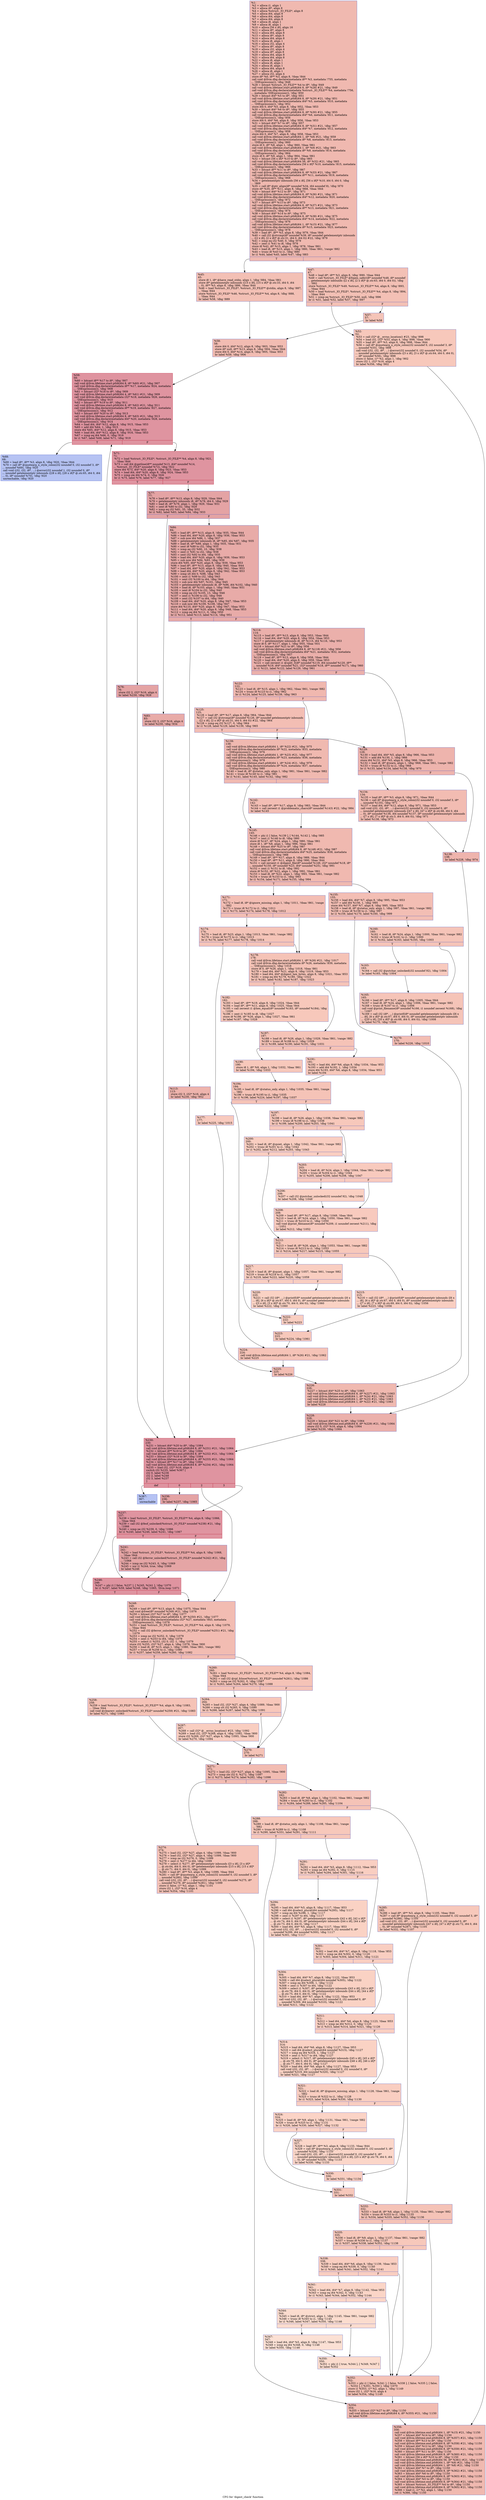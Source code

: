 digraph "CFG for 'digest_check' function" {
	label="CFG for 'digest_check' function";

	Node0xb08010 [shape=record,color="#3d50c3ff", style=filled, fillcolor="#de614d70",label="{%1:\l  %2 = alloca i1, align 1\l  %3 = alloca i8*, align 8\l  %4 = alloca %struct._IO_FILE*, align 8\l  %5 = alloca i64, align 8\l  %6 = alloca i64, align 8\l  %7 = alloca i64, align 8\l  %8 = alloca i8, align 1\l  %9 = alloca i8, align 1\l  %10 = alloca [56 x i8], align 16\l  %11 = alloca i8*, align 8\l  %12 = alloca i64, align 8\l  %13 = alloca i8*, align 8\l  %14 = alloca i64, align 8\l  %15 = alloca i8, align 1\l  %16 = alloca i32, align 4\l  %17 = alloca i8*, align 8\l  %18 = alloca i32, align 4\l  %19 = alloca i8*, align 8\l  %20 = alloca i64, align 8\l  %21 = alloca i64, align 8\l  %22 = alloca i8, align 1\l  %23 = alloca i8, align 1\l  %24 = alloca i8, align 1\l  %25 = alloca i64, align 8\l  %26 = alloca i8, align 1\l  %27 = alloca i32, align 4\l  store i8* %0, i8** %3, align 8, !tbaa !844\l  call void @llvm.dbg.declare(metadata i8** %3, metadata !755, metadata\l... !DIExpression()), !dbg !848\l  %28 = bitcast %struct._IO_FILE** %4 to i8*, !dbg !849\l  call void @llvm.lifetime.start.p0i8(i64 8, i8* %28) #21, !dbg !849\l  call void @llvm.dbg.declare(metadata %struct._IO_FILE** %4, metadata !756,\l... metadata !DIExpression()), !dbg !850\l  %29 = bitcast i64* %5 to i8*, !dbg !851\l  call void @llvm.lifetime.start.p0i8(i64 8, i8* %29) #21, !dbg !851\l  call void @llvm.dbg.declare(metadata i64* %5, metadata !810, metadata\l... !DIExpression()), !dbg !852\l  store i64 0, i64* %5, align 8, !dbg !852, !tbaa !853\l  %30 = bitcast i64* %6 to i8*, !dbg !855\l  call void @llvm.lifetime.start.p0i8(i64 8, i8* %30) #21, !dbg !855\l  call void @llvm.dbg.declare(metadata i64* %6, metadata !811, metadata\l... !DIExpression()), !dbg !856\l  store i64 0, i64* %6, align 8, !dbg !856, !tbaa !853\l  %31 = bitcast i64* %7 to i8*, !dbg !857\l  call void @llvm.lifetime.start.p0i8(i64 8, i8* %31) #21, !dbg !857\l  call void @llvm.dbg.declare(metadata i64* %7, metadata !812, metadata\l... !DIExpression()), !dbg !858\l  store i64 0, i64* %7, align 8, !dbg !858, !tbaa !853\l  call void @llvm.lifetime.start.p0i8(i64 1, i8* %8) #21, !dbg !859\l  call void @llvm.dbg.declare(metadata i8* %8, metadata !813, metadata\l... !DIExpression()), !dbg !860\l  store i8 0, i8* %8, align 1, !dbg !860, !tbaa !861\l  call void @llvm.lifetime.start.p0i8(i64 1, i8* %9) #21, !dbg !863\l  call void @llvm.dbg.declare(metadata i8* %9, metadata !814, metadata\l... !DIExpression()), !dbg !864\l  store i8 0, i8* %9, align 1, !dbg !864, !tbaa !861\l  %32 = bitcast [56 x i8]* %10 to i8*, !dbg !865\l  call void @llvm.lifetime.start.p0i8(i64 56, i8* %32) #21, !dbg !865\l  call void @llvm.dbg.declare(metadata [56 x i8]* %10, metadata !815, metadata\l... !DIExpression()), !dbg !866\l  %33 = bitcast i8** %11 to i8*, !dbg !867\l  call void @llvm.lifetime.start.p0i8(i64 8, i8* %33) #21, !dbg !867\l  call void @llvm.dbg.declare(metadata i8** %11, metadata !819, metadata\l... !DIExpression()), !dbg !868\l  %34 = getelementptr inbounds [56 x i8], [56 x i8]* %10, i64 0, i64 0, !dbg\l... !869\l  %35 = call i8* @ptr_align(i8* noundef %34, i64 noundef 8), !dbg !870\l  store i8* %35, i8** %11, align 8, !dbg !868, !tbaa !844\l  %36 = bitcast i64* %12 to i8*, !dbg !871\l  call void @llvm.lifetime.start.p0i8(i64 8, i8* %36) #21, !dbg !871\l  call void @llvm.dbg.declare(metadata i64* %12, metadata !820, metadata\l... !DIExpression()), !dbg !872\l  %37 = bitcast i8** %13 to i8*, !dbg !873\l  call void @llvm.lifetime.start.p0i8(i64 8, i8* %37) #21, !dbg !873\l  call void @llvm.dbg.declare(metadata i8** %13, metadata !821, metadata\l... !DIExpression()), !dbg !874\l  %38 = bitcast i64* %14 to i8*, !dbg !875\l  call void @llvm.lifetime.start.p0i8(i64 8, i8* %38) #21, !dbg !875\l  call void @llvm.dbg.declare(metadata i64* %14, metadata !822, metadata\l... !DIExpression()), !dbg !876\l  call void @llvm.lifetime.start.p0i8(i64 1, i8* %15) #21, !dbg !877\l  call void @llvm.dbg.declare(metadata i8* %15, metadata !823, metadata\l... !DIExpression()), !dbg !878\l  %39 = load i8*, i8** %3, align 8, !dbg !879, !tbaa !844\l  %40 = call i32 @strcmp(i8* noundef %39, i8* noundef getelementptr inbounds\l... ([2 x i8], [2 x i8]* @.str.31, i64 0, i64 0)) #22, !dbg !879\l  %41 = icmp eq i32 %40, 0, !dbg !879\l  %42 = zext i1 %41 to i8, !dbg !878\l  store i8 %42, i8* %15, align 1, !dbg !878, !tbaa !861\l  %43 = load i8, i8* %15, align 1, !dbg !880, !tbaa !861, !range !882\l  %44 = trunc i8 %43 to i1, !dbg !880\l  br i1 %44, label %45, label %47, !dbg !883\l|{<s0>T|<s1>F}}"];
	Node0xb08010:s0 -> Node0xb750c0;
	Node0xb08010:s1 -> Node0xb75110;
	Node0xb750c0 [shape=record,color="#3d50c3ff", style=filled, fillcolor="#e5705870",label="{%45:\l45:                                               \l  store i8 1, i8* @have_read_stdin, align 1, !dbg !884, !tbaa !861\l  store i8* getelementptr inbounds ([15 x i8], [15 x i8]* @.str.33, i64 0, i64\l... 0), i8** %3, align 8, !dbg !886, !tbaa !844\l  %46 = load %struct._IO_FILE*, %struct._IO_FILE** @stdin, align 8, !dbg !887,\l... !tbaa !844\l  store %struct._IO_FILE* %46, %struct._IO_FILE** %4, align 8, !dbg !888,\l... !tbaa !844\l  br label %58, !dbg !889\l}"];
	Node0xb750c0 -> Node0xb75200;
	Node0xb75110 [shape=record,color="#3d50c3ff", style=filled, fillcolor="#e5705870",label="{%47:\l47:                                               \l  %48 = load i8*, i8** %3, align 8, !dbg !890, !tbaa !844\l  %49 = call %struct._IO_FILE* @fopen_safer(i8* noundef %48, i8* noundef\l... getelementptr inbounds ([2 x i8], [2 x i8]* @.str.63, i64 0, i64 0)), !dbg\l... !892\l  store %struct._IO_FILE* %49, %struct._IO_FILE** %4, align 8, !dbg !893,\l... !tbaa !844\l  %50 = load %struct._IO_FILE*, %struct._IO_FILE** %4, align 8, !dbg !894,\l... !tbaa !844\l  %51 = icmp eq %struct._IO_FILE* %50, null, !dbg !896\l  br i1 %51, label %52, label %57, !dbg !897\l|{<s0>T|<s1>F}}"];
	Node0xb75110:s0 -> Node0xb75160;
	Node0xb75110:s1 -> Node0xb751b0;
	Node0xb75160 [shape=record,color="#3d50c3ff", style=filled, fillcolor="#ed836670",label="{%52:\l52:                                               \l  %53 = call i32* @__errno_location() #23, !dbg !898\l  %54 = load i32, i32* %53, align 4, !dbg !898, !tbaa !900\l  %55 = load i8*, i8** %3, align 8, !dbg !898, !tbaa !844\l  %56 = call i8* @quotearg_n_style_colon(i32 noundef 0, i32 noundef 3, i8*\l... noundef %55), !dbg !898\l  call void (i32, i32, i8*, ...) @error(i32 noundef 0, i32 noundef %54, i8*\l... noundef getelementptr inbounds ([3 x i8], [3 x i8]* @.str.64, i64 0, i64 0),\l... i8* noundef %56), !dbg !898\l  store i1 false, i1* %2, align 1, !dbg !902\l  store i32 1, i32* %16, align 4\l  br label %356, !dbg !902\l}"];
	Node0xb75160 -> Node0xb76bf0;
	Node0xb751b0 [shape=record,color="#3d50c3ff", style=filled, fillcolor="#e97a5f70",label="{%57:\l57:                                               \l  br label %58\l}"];
	Node0xb751b0 -> Node0xb75200;
	Node0xb75200 [shape=record,color="#3d50c3ff", style=filled, fillcolor="#e1675170",label="{%58:\l58:                                               \l  store i64 0, i64* %12, align 8, !dbg !903, !tbaa !853\l  store i8* null, i8** %13, align 8, !dbg !904, !tbaa !844\l  store i64 0, i64* %14, align 8, !dbg !905, !tbaa !853\l  br label %59, !dbg !906\l}"];
	Node0xb75200 -> Node0xb75250;
	Node0xb75250 [shape=record,color="#b70d28ff", style=filled, fillcolor="#b70d2870",label="{%59:\l59:                                               \l  %60 = bitcast i8** %17 to i8*, !dbg !907\l  call void @llvm.lifetime.start.p0i8(i64 8, i8* %60) #21, !dbg !907\l  call void @llvm.dbg.declare(metadata i8** %17, metadata !824, metadata\l... !DIExpression()), !dbg !908\l  %61 = bitcast i32* %18 to i8*, !dbg !909\l  call void @llvm.lifetime.start.p0i8(i64 4, i8* %61) #21, !dbg !909\l  call void @llvm.dbg.declare(metadata i32* %18, metadata !826, metadata\l... !DIExpression()), !dbg !910\l  %62 = bitcast i8** %19 to i8*, !dbg !911\l  call void @llvm.lifetime.start.p0i8(i64 8, i8* %62) #21, !dbg !911\l  call void @llvm.dbg.declare(metadata i8** %19, metadata !827, metadata\l... !DIExpression()), !dbg !912\l  %63 = bitcast i64* %20 to i8*, !dbg !913\l  call void @llvm.lifetime.start.p0i8(i64 8, i8* %63) #21, !dbg !913\l  call void @llvm.dbg.declare(metadata i64* %20, metadata !828, metadata\l... !DIExpression()), !dbg !914\l  %64 = load i64, i64* %12, align 8, !dbg !915, !tbaa !853\l  %65 = add i64 %64, 1, !dbg !915\l  store i64 %65, i64* %12, align 8, !dbg !915, !tbaa !853\l  %66 = load i64, i64* %12, align 8, !dbg !916, !tbaa !853\l  %67 = icmp eq i64 %66, 0, !dbg !918\l  br i1 %67, label %68, label %71, !dbg !919\l|{<s0>T|<s1>F}}"];
	Node0xb75250:s0 -> Node0xb752a0;
	Node0xb75250:s1 -> Node0xb752f0;
	Node0xb752a0 [shape=record,color="#3d50c3ff", style=filled, fillcolor="#5977e370",label="{%68:\l68:                                               \l  %69 = load i8*, i8** %3, align 8, !dbg !920, !tbaa !844\l  %70 = call i8* @quotearg_n_style_colon(i32 noundef 0, i32 noundef 3, i8*\l... noundef %69), !dbg !920\l  call void (i32, i32, i8*, ...) @error(i32 noundef 1, i32 noundef 0, i8*\l... noundef getelementptr inbounds ([28 x i8], [28 x i8]* @.str.65, i64 0, i64\l... 0), i8* noundef %70), !dbg !920\l  unreachable, !dbg !920\l}"];
	Node0xb752f0 [shape=record,color="#b70d28ff", style=filled, fillcolor="#b70d2870",label="{%71:\l71:                                               \l  %72 = load %struct._IO_FILE*, %struct._IO_FILE** %4, align 8, !dbg !921,\l... !tbaa !844\l  %73 = call i64 @getline(i8** noundef %13, i64* noundef %14,\l... %struct._IO_FILE* noundef %72), !dbg !922\l  store i64 %73, i64* %20, align 8, !dbg !923, !tbaa !853\l  %74 = load i64, i64* %20, align 8, !dbg !924, !tbaa !853\l  %75 = icmp sle i64 %74, 0, !dbg !926\l  br i1 %75, label %76, label %77, !dbg !927\l|{<s0>T|<s1>F}}"];
	Node0xb752f0:s0 -> Node0xb75340;
	Node0xb752f0:s1 -> Node0xb75390;
	Node0xb75340 [shape=record,color="#3d50c3ff", style=filled, fillcolor="#c32e3170",label="{%76:\l76:                                               \l  store i32 2, i32* %16, align 4\l  br label %230, !dbg !928\l}"];
	Node0xb75340 -> Node0xb760b0;
	Node0xb75390 [shape=record,color="#3d50c3ff", style=filled, fillcolor="#c32e3170",label="{%77:\l77:                                               \l  %78 = load i8*, i8** %13, align 8, !dbg !929, !tbaa !844\l  %79 = getelementptr inbounds i8, i8* %78, i64 0, !dbg !929\l  %80 = load i8, i8* %79, align 1, !dbg !929, !tbaa !931\l  %81 = sext i8 %80 to i32, !dbg !929\l  %82 = icmp eq i32 %81, 35, !dbg !932\l  br i1 %82, label %83, label %84, !dbg !933\l|{<s0>T|<s1>F}}"];
	Node0xb75390:s0 -> Node0xb753e0;
	Node0xb75390:s1 -> Node0xb75430;
	Node0xb753e0 [shape=record,color="#3d50c3ff", style=filled, fillcolor="#cc403a70",label="{%83:\l83:                                               \l  store i32 3, i32* %16, align 4\l  br label %230, !dbg !934\l}"];
	Node0xb753e0 -> Node0xb760b0;
	Node0xb75430 [shape=record,color="#3d50c3ff", style=filled, fillcolor="#cc403a70",label="{%84:\l84:                                               \l  %85 = load i8*, i8** %13, align 8, !dbg !935, !tbaa !844\l  %86 = load i64, i64* %20, align 8, !dbg !936, !tbaa !853\l  %87 = sub nsw i64 %86, 1, !dbg !937\l  %88 = getelementptr inbounds i8, i8* %85, i64 %87, !dbg !935\l  %89 = load i8, i8* %88, align 1, !dbg !935, !tbaa !931\l  %90 = sext i8 %89 to i32, !dbg !935\l  %91 = icmp eq i32 %90, 10, !dbg !938\l  %92 = zext i1 %91 to i32, !dbg !938\l  %93 = sext i32 %92 to i64, !dbg !935\l  %94 = load i64, i64* %20, align 8, !dbg !939, !tbaa !853\l  %95 = sub nsw i64 %94, %93, !dbg !939\l  store i64 %95, i64* %20, align 8, !dbg !939, !tbaa !853\l  %96 = load i8*, i8** %13, align 8, !dbg !940, !tbaa !844\l  %97 = load i64, i64* %20, align 8, !dbg !941, !tbaa !853\l  %98 = load i64, i64* %20, align 8, !dbg !942, !tbaa !853\l  %99 = icmp slt i64 0, %98, !dbg !943\l  %100 = zext i1 %99 to i32, !dbg !943\l  %101 = sext i32 %100 to i64, !dbg !944\l  %102 = sub nsw i64 %97, %101, !dbg !945\l  %103 = getelementptr inbounds i8, i8* %96, i64 %102, !dbg !940\l  %104 = load i8, i8* %103, align 1, !dbg !940, !tbaa !931\l  %105 = sext i8 %104 to i32, !dbg !940\l  %106 = icmp eq i32 %105, 13, !dbg !946\l  %107 = zext i1 %106 to i32, !dbg !946\l  %108 = sext i32 %107 to i64, !dbg !940\l  %109 = load i64, i64* %20, align 8, !dbg !947, !tbaa !853\l  %110 = sub nsw i64 %109, %108, !dbg !947\l  store i64 %110, i64* %20, align 8, !dbg !947, !tbaa !853\l  %111 = load i64, i64* %20, align 8, !dbg !948, !tbaa !853\l  %112 = icmp eq i64 %111, 0, !dbg !950\l  br i1 %112, label %113, label %114, !dbg !951\l|{<s0>T|<s1>F}}"];
	Node0xb75430:s0 -> Node0xb75480;
	Node0xb75430:s1 -> Node0xb754d0;
	Node0xb75480 [shape=record,color="#3d50c3ff", style=filled, fillcolor="#d8564670",label="{%113:\l113:                                              \l  store i32 3, i32* %16, align 4\l  br label %230, !dbg !952\l}"];
	Node0xb75480 -> Node0xb760b0;
	Node0xb754d0 [shape=record,color="#3d50c3ff", style=filled, fillcolor="#d24b4070",label="{%114:\l114:                                              \l  %115 = load i8*, i8** %13, align 8, !dbg !953, !tbaa !844\l  %116 = load i64, i64* %20, align 8, !dbg !954, !tbaa !853\l  %117 = getelementptr inbounds i8, i8* %115, i64 %116, !dbg !953\l  store i8 0, i8* %117, align 1, !dbg !955, !tbaa !931\l  %118 = bitcast i64* %21 to i8*, !dbg !956\l  call void @llvm.lifetime.start.p0i8(i64 8, i8* %118) #21, !dbg !956\l  call void @llvm.dbg.declare(metadata i64* %21, metadata !832, metadata\l... !DIExpression()), !dbg !957\l  %119 = load i8*, i8** %13, align 8, !dbg !958, !tbaa !844\l  %120 = load i64, i64* %20, align 8, !dbg !959, !tbaa !853\l  %121 = call zeroext i1 @split_3(i8* noundef %119, i64 noundef %120, i8**\l... noundef %19, i64* noundef %21, i32* noundef %18, i8** noundef %17), !dbg !960\l  br i1 %121, label %122, label %129, !dbg !961\l|{<s0>T|<s1>F}}"];
	Node0xb754d0:s0 -> Node0xb75520;
	Node0xb754d0:s1 -> Node0xb755c0;
	Node0xb75520 [shape=record,color="#3d50c3ff", style=filled, fillcolor="#dc5d4a70",label="{%122:\l122:                                              \l  %123 = load i8, i8* %15, align 1, !dbg !962, !tbaa !861, !range !882\l  %124 = trunc i8 %123 to i1, !dbg !962\l  br i1 %124, label %125, label %139, !dbg !963\l|{<s0>T|<s1>F}}"];
	Node0xb75520:s0 -> Node0xb75570;
	Node0xb75520:s1 -> Node0xb756b0;
	Node0xb75570 [shape=record,color="#3d50c3ff", style=filled, fillcolor="#e36c5570",label="{%125:\l125:                                              \l  %126 = load i8*, i8** %17, align 8, !dbg !964, !tbaa !844\l  %127 = call i32 @strcmp(i8* noundef %126, i8* noundef getelementptr inbounds\l... ([2 x i8], [2 x i8]* @.str.31, i64 0, i64 0)) #22, !dbg !964\l  %128 = icmp eq i32 %127, 0, !dbg !964\l  br i1 %128, label %129, label %139, !dbg !965\l|{<s0>T|<s1>F}}"];
	Node0xb75570:s0 -> Node0xb755c0;
	Node0xb75570:s1 -> Node0xb756b0;
	Node0xb755c0 [shape=record,color="#3d50c3ff", style=filled, fillcolor="#d8564670",label="{%129:\l129:                                              \l  %130 = load i64, i64* %5, align 8, !dbg !966, !tbaa !853\l  %131 = add i64 %130, 1, !dbg !966\l  store i64 %131, i64* %5, align 8, !dbg !966, !tbaa !853\l  %132 = load i8, i8* @warn, align 1, !dbg !968, !tbaa !861, !range !882\l  %133 = trunc i8 %132 to i1, !dbg !968\l  br i1 %133, label %134, label %138, !dbg !970\l|{<s0>T|<s1>F}}"];
	Node0xb755c0:s0 -> Node0xb75610;
	Node0xb755c0:s1 -> Node0xb75660;
	Node0xb75610 [shape=record,color="#3d50c3ff", style=filled, fillcolor="#e1675170",label="{%134:\l134:                                              \l  %135 = load i8*, i8** %3, align 8, !dbg !971, !tbaa !844\l  %136 = call i8* @quotearg_n_style_colon(i32 noundef 0, i32 noundef 3, i8*\l... noundef %135), !dbg !971\l  %137 = load i64, i64* %12, align 8, !dbg !971, !tbaa !853\l  call void (i32, i32, i8*, ...) @error(i32 noundef 0, i32 noundef 0, i8*\l... noundef getelementptr inbounds ([47 x i8], [47 x i8]* @.str.66, i64 0, i64\l... 0), i8* noundef %136, i64 noundef %137, i8* noundef getelementptr inbounds\l... ([7 x i8], [7 x i8]* @.str.3, i64 0, i64 0)), !dbg !971\l  br label %138, !dbg !973\l}"];
	Node0xb75610 -> Node0xb75660;
	Node0xb75660 [shape=record,color="#3d50c3ff", style=filled, fillcolor="#d8564670",label="{%138:\l138:                                              \l  br label %228, !dbg !974\l}"];
	Node0xb75660 -> Node0xb76060;
	Node0xb756b0 [shape=record,color="#3d50c3ff", style=filled, fillcolor="#de614d70",label="{%139:\l139:                                              \l  call void @llvm.lifetime.start.p0i8(i64 1, i8* %22) #21, !dbg !975\l  call void @llvm.dbg.declare(metadata i8* %22, metadata !833, metadata\l... !DIExpression()), !dbg !976\l  call void @llvm.lifetime.start.p0i8(i64 1, i8* %23) #21, !dbg !977\l  call void @llvm.dbg.declare(metadata i8* %23, metadata !836, metadata\l... !DIExpression()), !dbg !978\l  call void @llvm.lifetime.start.p0i8(i64 1, i8* %24) #21, !dbg !979\l  call void @llvm.dbg.declare(metadata i8* %24, metadata !837, metadata\l... !DIExpression()), !dbg !980\l  %140 = load i8, i8* @status_only, align 1, !dbg !981, !tbaa !861, !range !882\l  %141 = trunc i8 %140 to i1, !dbg !981\l  br i1 %141, label %145, label %142, !dbg !982\l|{<s0>T|<s1>F}}"];
	Node0xb756b0:s0 -> Node0xb75750;
	Node0xb756b0:s1 -> Node0xb75700;
	Node0xb75700 [shape=record,color="#3d50c3ff", style=filled, fillcolor="#e36c5570",label="{%142:\l142:                                              \l  %143 = load i8*, i8** %17, align 8, !dbg !983, !tbaa !844\l  %144 = call zeroext i1 @problematic_chars(i8* noundef %143) #22, !dbg !984\l  br label %145\l}"];
	Node0xb75700 -> Node0xb75750;
	Node0xb75750 [shape=record,color="#3d50c3ff", style=filled, fillcolor="#de614d70",label="{%145:\l145:                                              \l  %146 = phi i1 [ false, %139 ], [ %144, %142 ], !dbg !985\l  %147 = zext i1 %146 to i8, !dbg !980\l  store i8 %147, i8* %24, align 1, !dbg !980, !tbaa !861\l  store i8 1, i8* %8, align 1, !dbg !986, !tbaa !861\l  %148 = bitcast i64* %25 to i8*, !dbg !987\l  call void @llvm.lifetime.start.p0i8(i64 8, i8* %148) #21, !dbg !987\l  call void @llvm.dbg.declare(metadata i64* %25, metadata !838, metadata\l... !DIExpression()), !dbg !988\l  %149 = load i8*, i8** %17, align 8, !dbg !989, !tbaa !844\l  %150 = load i8*, i8** %11, align 8, !dbg !990, !tbaa !844\l  %151 = call zeroext i1 @digest_file(i8* noundef %149, i32* noundef %18, i8*\l... noundef %150, i8* noundef %23, i64* noundef %25), !dbg !991\l  %152 = zext i1 %151 to i8, !dbg !992\l  store i8 %152, i8* %22, align 1, !dbg !992, !tbaa !861\l  %153 = load i8, i8* %22, align 1, !dbg !993, !tbaa !861, !range !882\l  %154 = trunc i8 %153 to i1, !dbg !993\l  br i1 %154, label %171, label %155, !dbg !994\l|{<s0>T|<s1>F}}"];
	Node0xb75750:s0 -> Node0xb75930;
	Node0xb75750:s1 -> Node0xb757a0;
	Node0xb757a0 [shape=record,color="#3d50c3ff", style=filled, fillcolor="#e36c5570",label="{%155:\l155:                                              \l  %156 = load i64, i64* %7, align 8, !dbg !995, !tbaa !853\l  %157 = add i64 %156, 1, !dbg !995\l  store i64 %157, i64* %7, align 8, !dbg !995, !tbaa !853\l  %158 = load i8, i8* @status_only, align 1, !dbg !997, !tbaa !861, !range !882\l  %159 = trunc i8 %158 to i1, !dbg !997\l  br i1 %159, label %170, label %160, !dbg !999\l|{<s0>T|<s1>F}}"];
	Node0xb757a0:s0 -> Node0xb758e0;
	Node0xb757a0:s1 -> Node0xb757f0;
	Node0xb757f0 [shape=record,color="#3d50c3ff", style=filled, fillcolor="#e97a5f70",label="{%160:\l160:                                              \l  %161 = load i8, i8* %24, align 1, !dbg !1000, !tbaa !861, !range !882\l  %162 = trunc i8 %161 to i1, !dbg !1000\l  br i1 %162, label %163, label %165, !dbg !1003\l|{<s0>T|<s1>F}}"];
	Node0xb757f0:s0 -> Node0xb75840;
	Node0xb757f0:s1 -> Node0xb75890;
	Node0xb75840 [shape=record,color="#3d50c3ff", style=filled, fillcolor="#ef886b70",label="{%163:\l163:                                              \l  %164 = call i32 @putchar_unlocked(i32 noundef 92), !dbg !1004\l  br label %165, !dbg !1004\l}"];
	Node0xb75840 -> Node0xb75890;
	Node0xb75890 [shape=record,color="#3d50c3ff", style=filled, fillcolor="#e97a5f70",label="{%165:\l165:                                              \l  %166 = load i8*, i8** %17, align 8, !dbg !1005, !tbaa !844\l  %167 = load i8, i8* %24, align 1, !dbg !1006, !tbaa !861, !range !882\l  %168 = trunc i8 %167 to i1, !dbg !1006\l  call void @print_filename(i8* noundef %166, i1 noundef zeroext %168), !dbg\l... !1007\l  %169 = call i32 (i8*, ...) @printf(i8* noundef getelementptr inbounds ([6 x\l... i8], [6 x i8]* @.str.67, i64 0, i64 0), i8* noundef getelementptr inbounds\l... ([20 x i8], [20 x i8]* @.str.68, i64 0, i64 0)), !dbg !1008\l  br label %170, !dbg !1009\l}"];
	Node0xb75890 -> Node0xb758e0;
	Node0xb758e0 [shape=record,color="#3d50c3ff", style=filled, fillcolor="#e36c5570",label="{%170:\l170:                                              \l  br label %226, !dbg !1010\l}"];
	Node0xb758e0 -> Node0xb76010;
	Node0xb75930 [shape=record,color="#3d50c3ff", style=filled, fillcolor="#e36c5570",label="{%171:\l171:                                              \l  %172 = load i8, i8* @ignore_missing, align 1, !dbg !1011, !tbaa !861, !range\l... !882\l  %173 = trunc i8 %172 to i1, !dbg !1011\l  br i1 %173, label %174, label %178, !dbg !1012\l|{<s0>T|<s1>F}}"];
	Node0xb75930:s0 -> Node0xb75980;
	Node0xb75930:s1 -> Node0xb75a20;
	Node0xb75980 [shape=record,color="#3d50c3ff", style=filled, fillcolor="#e97a5f70",label="{%174:\l174:                                              \l  %175 = load i8, i8* %23, align 1, !dbg !1013, !tbaa !861, !range !882\l  %176 = trunc i8 %175 to i1, !dbg !1013\l  br i1 %176, label %177, label %178, !dbg !1014\l|{<s0>T|<s1>F}}"];
	Node0xb75980:s0 -> Node0xb759d0;
	Node0xb75980:s1 -> Node0xb75a20;
	Node0xb759d0 [shape=record,color="#3d50c3ff", style=filled, fillcolor="#ef886b70",label="{%177:\l177:                                              \l  br label %225, !dbg !1015\l}"];
	Node0xb759d0 -> Node0xb75fc0;
	Node0xb75a20 [shape=record,color="#3d50c3ff", style=filled, fillcolor="#e8765c70",label="{%178:\l178:                                              \l  call void @llvm.lifetime.start.p0i8(i64 1, i8* %26) #21, !dbg !1017\l  call void @llvm.dbg.declare(metadata i8* %26, metadata !839, metadata\l... !DIExpression()), !dbg !1018\l  store i8 0, i8* %26, align 1, !dbg !1018, !tbaa !861\l  %179 = load i64, i64* %21, align 8, !dbg !1019, !tbaa !853\l  %180 = load i64, i64* @digest_hex_bytes, align 8, !dbg !1021, !tbaa !853\l  %181 = icmp eq i64 %179, %180, !dbg !1022\l  br i1 %181, label %182, label %187, !dbg !1023\l|{<s0>T|<s1>F}}"];
	Node0xb75a20:s0 -> Node0xb75a70;
	Node0xb75a20:s1 -> Node0xb75ac0;
	Node0xb75a70 [shape=record,color="#3d50c3ff", style=filled, fillcolor="#ed836670",label="{%182:\l182:                                              \l  %183 = load i8*, i8** %19, align 8, !dbg !1024, !tbaa !844\l  %184 = load i8*, i8** %11, align 8, !dbg !1025, !tbaa !844\l  %185 = call zeroext i1 @hex_equal(i8* noundef %183, i8* noundef %184), !dbg\l... !1026\l  %186 = zext i1 %185 to i8, !dbg !1027\l  store i8 %186, i8* %26, align 1, !dbg !1027, !tbaa !861\l  br label %187, !dbg !1028\l}"];
	Node0xb75a70 -> Node0xb75ac0;
	Node0xb75ac0 [shape=record,color="#3d50c3ff", style=filled, fillcolor="#e8765c70",label="{%187:\l187:                                              \l  %188 = load i8, i8* %26, align 1, !dbg !1029, !tbaa !861, !range !882\l  %189 = trunc i8 %188 to i1, !dbg !1029\l  br i1 %189, label %190, label %191, !dbg !1031\l|{<s0>T|<s1>F}}"];
	Node0xb75ac0:s0 -> Node0xb75b10;
	Node0xb75ac0:s1 -> Node0xb75b60;
	Node0xb75b10 [shape=record,color="#3d50c3ff", style=filled, fillcolor="#ed836670",label="{%190:\l190:                                              \l  store i8 1, i8* %9, align 1, !dbg !1032, !tbaa !861\l  br label %194, !dbg !1033\l}"];
	Node0xb75b10 -> Node0xb75bb0;
	Node0xb75b60 [shape=record,color="#3d50c3ff", style=filled, fillcolor="#ed836670",label="{%191:\l191:                                              \l  %192 = load i64, i64* %6, align 8, !dbg !1034, !tbaa !853\l  %193 = add i64 %192, 1, !dbg !1034\l  store i64 %193, i64* %6, align 8, !dbg !1034, !tbaa !853\l  br label %194\l}"];
	Node0xb75b60 -> Node0xb75bb0;
	Node0xb75bb0 [shape=record,color="#3d50c3ff", style=filled, fillcolor="#e8765c70",label="{%194:\l194:                                              \l  %195 = load i8, i8* @status_only, align 1, !dbg !1035, !tbaa !861, !range\l... !882\l  %196 = trunc i8 %195 to i1, !dbg !1035\l  br i1 %196, label %224, label %197, !dbg !1037\l|{<s0>T|<s1>F}}"];
	Node0xb75bb0:s0 -> Node0xb75f70;
	Node0xb75bb0:s1 -> Node0xb75c00;
	Node0xb75c00 [shape=record,color="#3d50c3ff", style=filled, fillcolor="#ed836670",label="{%197:\l197:                                              \l  %198 = load i8, i8* %26, align 1, !dbg !1038, !tbaa !861, !range !882\l  %199 = trunc i8 %198 to i1, !dbg !1038\l  br i1 %199, label %200, label %203, !dbg !1041\l|{<s0>T|<s1>F}}"];
	Node0xb75c00:s0 -> Node0xb75c50;
	Node0xb75c00:s1 -> Node0xb75ca0;
	Node0xb75c50 [shape=record,color="#3d50c3ff", style=filled, fillcolor="#f2907270",label="{%200:\l200:                                              \l  %201 = load i8, i8* @quiet, align 1, !dbg !1042, !tbaa !861, !range !882\l  %202 = trunc i8 %201 to i1, !dbg !1042\l  br i1 %202, label %212, label %203, !dbg !1043\l|{<s0>T|<s1>F}}"];
	Node0xb75c50:s0 -> Node0xb75d90;
	Node0xb75c50:s1 -> Node0xb75ca0;
	Node0xb75ca0 [shape=record,color="#3d50c3ff", style=filled, fillcolor="#ef886b70",label="{%203:\l203:                                              \l  %204 = load i8, i8* %24, align 1, !dbg !1044, !tbaa !861, !range !882\l  %205 = trunc i8 %204 to i1, !dbg !1044\l  br i1 %205, label %206, label %208, !dbg !1047\l|{<s0>T|<s1>F}}"];
	Node0xb75ca0:s0 -> Node0xb75cf0;
	Node0xb75ca0:s1 -> Node0xb75d40;
	Node0xb75cf0 [shape=record,color="#3d50c3ff", style=filled, fillcolor="#f3947570",label="{%206:\l206:                                              \l  %207 = call i32 @putchar_unlocked(i32 noundef 92), !dbg !1048\l  br label %208, !dbg !1048\l}"];
	Node0xb75cf0 -> Node0xb75d40;
	Node0xb75d40 [shape=record,color="#3d50c3ff", style=filled, fillcolor="#ef886b70",label="{%208:\l208:                                              \l  %209 = load i8*, i8** %17, align 8, !dbg !1049, !tbaa !844\l  %210 = load i8, i8* %24, align 1, !dbg !1050, !tbaa !861, !range !882\l  %211 = trunc i8 %210 to i1, !dbg !1050\l  call void @print_filename(i8* noundef %209, i1 noundef zeroext %211), !dbg\l... !1051\l  br label %212, !dbg !1052\l}"];
	Node0xb75d40 -> Node0xb75d90;
	Node0xb75d90 [shape=record,color="#3d50c3ff", style=filled, fillcolor="#ed836670",label="{%212:\l212:                                              \l  %213 = load i8, i8* %26, align 1, !dbg !1053, !tbaa !861, !range !882\l  %214 = trunc i8 %213 to i1, !dbg !1053\l  br i1 %214, label %217, label %215, !dbg !1055\l|{<s0>T|<s1>F}}"];
	Node0xb75d90:s0 -> Node0xb75e30;
	Node0xb75d90:s1 -> Node0xb75de0;
	Node0xb75de0 [shape=record,color="#3d50c3ff", style=filled, fillcolor="#f2907270",label="{%215:\l215:                                              \l  %216 = call i32 (i8*, ...) @printf(i8* noundef getelementptr inbounds ([6 x\l... i8], [6 x i8]* @.str.67, i64 0, i64 0), i8* noundef getelementptr inbounds\l... ([7 x i8], [7 x i8]* @.str.69, i64 0, i64 0)), !dbg !1056\l  br label %223, !dbg !1056\l}"];
	Node0xb75de0 -> Node0xb75f20;
	Node0xb75e30 [shape=record,color="#3d50c3ff", style=filled, fillcolor="#f2907270",label="{%217:\l217:                                              \l  %218 = load i8, i8* @quiet, align 1, !dbg !1057, !tbaa !861, !range !882\l  %219 = trunc i8 %218 to i1, !dbg !1057\l  br i1 %219, label %222, label %220, !dbg !1059\l|{<s0>T|<s1>F}}"];
	Node0xb75e30:s0 -> Node0xb75ed0;
	Node0xb75e30:s1 -> Node0xb75e80;
	Node0xb75e80 [shape=record,color="#3d50c3ff", style=filled, fillcolor="#f4987a70",label="{%220:\l220:                                              \l  %221 = call i32 (i8*, ...) @printf(i8* noundef getelementptr inbounds ([6 x\l... i8], [6 x i8]* @.str.67, i64 0, i64 0), i8* noundef getelementptr inbounds\l... ([3 x i8], [3 x i8]* @.str.70, i64 0, i64 0)), !dbg !1060\l  br label %222, !dbg !1060\l}"];
	Node0xb75e80 -> Node0xb75ed0;
	Node0xb75ed0 [shape=record,color="#3d50c3ff", style=filled, fillcolor="#f2907270",label="{%222:\l222:                                              \l  br label %223\l}"];
	Node0xb75ed0 -> Node0xb75f20;
	Node0xb75f20 [shape=record,color="#3d50c3ff", style=filled, fillcolor="#ed836670",label="{%223:\l223:                                              \l  br label %224, !dbg !1061\l}"];
	Node0xb75f20 -> Node0xb75f70;
	Node0xb75f70 [shape=record,color="#3d50c3ff", style=filled, fillcolor="#e8765c70",label="{%224:\l224:                                              \l  call void @llvm.lifetime.end.p0i8(i64 1, i8* %26) #21, !dbg !1062\l  br label %225\l}"];
	Node0xb75f70 -> Node0xb75fc0;
	Node0xb75fc0 [shape=record,color="#3d50c3ff", style=filled, fillcolor="#e36c5570",label="{%225:\l225:                                              \l  br label %226\l}"];
	Node0xb75fc0 -> Node0xb76010;
	Node0xb76010 [shape=record,color="#3d50c3ff", style=filled, fillcolor="#de614d70",label="{%226:\l226:                                              \l  %227 = bitcast i64* %25 to i8*, !dbg !1063\l  call void @llvm.lifetime.end.p0i8(i64 8, i8* %227) #21, !dbg !1063\l  call void @llvm.lifetime.end.p0i8(i64 1, i8* %24) #21, !dbg !1063\l  call void @llvm.lifetime.end.p0i8(i64 1, i8* %23) #21, !dbg !1063\l  call void @llvm.lifetime.end.p0i8(i64 1, i8* %22) #21, !dbg !1063\l  br label %228\l}"];
	Node0xb76010 -> Node0xb76060;
	Node0xb76060 [shape=record,color="#3d50c3ff", style=filled, fillcolor="#d24b4070",label="{%228:\l228:                                              \l  %229 = bitcast i64* %21 to i8*, !dbg !1064\l  call void @llvm.lifetime.end.p0i8(i64 8, i8* %229) #21, !dbg !1064\l  store i32 0, i32* %16, align 4, !dbg !1064\l  br label %230, !dbg !1064\l}"];
	Node0xb76060 -> Node0xb760b0;
	Node0xb760b0 [shape=record,color="#b70d28ff", style=filled, fillcolor="#b70d2870",label="{%230:\l230:                                              \l  %231 = bitcast i64* %20 to i8*, !dbg !1064\l  call void @llvm.lifetime.end.p0i8(i64 8, i8* %231) #21, !dbg !1064\l  %232 = bitcast i8** %19 to i8*, !dbg !1064\l  call void @llvm.lifetime.end.p0i8(i64 8, i8* %232) #21, !dbg !1064\l  %233 = bitcast i32* %18 to i8*, !dbg !1064\l  call void @llvm.lifetime.end.p0i8(i64 4, i8* %233) #21, !dbg !1064\l  %234 = bitcast i8** %17 to i8*, !dbg !1064\l  call void @llvm.lifetime.end.p0i8(i64 8, i8* %234) #21, !dbg !1064\l  %235 = load i32, i32* %16, align 4\l  switch i32 %235, label %367 [\l    i32 0, label %236\l    i32 2, label %248\l    i32 3, label %237\l  ]\l|{<s0>def|<s1>0|<s2>2|<s3>3}}"];
	Node0xb760b0:s0 -> Node0xb76c40;
	Node0xb760b0:s1 -> Node0xb76100;
	Node0xb760b0:s2 -> Node0xb76240;
	Node0xb760b0:s3 -> Node0xb76150;
	Node0xb76100 [shape=record,color="#3d50c3ff", style=filled, fillcolor="#c32e3170",label="{%236:\l236:                                              \l  br label %237, !dbg !1065\l}"];
	Node0xb76100 -> Node0xb76150;
	Node0xb76150 [shape=record,color="#b70d28ff", style=filled, fillcolor="#b70d2870",label="{%237:\l237:                                              \l  %238 = load %struct._IO_FILE*, %struct._IO_FILE** %4, align 8, !dbg !1066,\l... !tbaa !844\l  %239 = call i32 @feof_unlocked(%struct._IO_FILE* noundef %238) #21, !dbg\l... !1066\l  %240 = icmp ne i32 %239, 0, !dbg !1066\l  br i1 %240, label %246, label %241, !dbg !1067\l|{<s0>T|<s1>F}}"];
	Node0xb76150:s0 -> Node0xb761f0;
	Node0xb76150:s1 -> Node0xb761a0;
	Node0xb761a0 [shape=record,color="#3d50c3ff", style=filled, fillcolor="#c5333470",label="{%241:\l241:                                              \l  %242 = load %struct._IO_FILE*, %struct._IO_FILE** %4, align 8, !dbg !1068,\l... !tbaa !844\l  %243 = call i32 @ferror_unlocked(%struct._IO_FILE* noundef %242) #21, !dbg\l... !1068\l  %244 = icmp ne i32 %243, 0, !dbg !1069\l  %245 = xor i1 %244, true, !dbg !1069\l  br label %246\l}"];
	Node0xb761a0 -> Node0xb761f0;
	Node0xb761f0 [shape=record,color="#b70d28ff", style=filled, fillcolor="#b70d2870",label="{%246:\l246:                                              \l  %247 = phi i1 [ false, %237 ], [ %245, %241 ], !dbg !1070\l  br i1 %247, label %59, label %248, !dbg !1065, !llvm.loop !1071\l|{<s0>T|<s1>F}}"];
	Node0xb761f0:s0 -> Node0xb75250;
	Node0xb761f0:s1 -> Node0xb76240;
	Node0xb76240 [shape=record,color="#3d50c3ff", style=filled, fillcolor="#e1675170",label="{%248:\l248:                                              \l  %249 = load i8*, i8** %13, align 8, !dbg !1075, !tbaa !844\l  call void @free(i8* noundef %249) #21, !dbg !1076\l  %250 = bitcast i32* %27 to i8*, !dbg !1077\l  call void @llvm.lifetime.start.p0i8(i64 4, i8* %250) #21, !dbg !1077\l  call void @llvm.dbg.declare(metadata i32* %27, metadata !843, metadata\l... !DIExpression()), !dbg !1078\l  %251 = load %struct._IO_FILE*, %struct._IO_FILE** %4, align 8, !dbg !1079,\l... !tbaa !844\l  %252 = call i32 @ferror_unlocked(%struct._IO_FILE* noundef %251) #21, !dbg\l... !1079\l  %253 = icmp ne i32 %252, 0, !dbg !1079\l  %254 = zext i1 %253 to i64, !dbg !1079\l  %255 = select i1 %253, i32 0, i32 -1, !dbg !1079\l  store i32 %255, i32* %27, align 4, !dbg !1078, !tbaa !900\l  %256 = load i8, i8* %15, align 1, !dbg !1080, !tbaa !861, !range !882\l  %257 = trunc i8 %256 to i1, !dbg !1080\l  br i1 %257, label %258, label %260, !dbg !1082\l|{<s0>T|<s1>F}}"];
	Node0xb76240:s0 -> Node0xb76290;
	Node0xb76240:s1 -> Node0xb762e0;
	Node0xb76290 [shape=record,color="#3d50c3ff", style=filled, fillcolor="#e8765c70",label="{%258:\l258:                                              \l  %259 = load %struct._IO_FILE*, %struct._IO_FILE** %4, align 8, !dbg !1083,\l... !tbaa !844\l  call void @clearerr_unlocked(%struct._IO_FILE* noundef %259) #21, !dbg !1083\l  br label %271, !dbg !1083\l}"];
	Node0xb76290 -> Node0xb76420;
	Node0xb762e0 [shape=record,color="#3d50c3ff", style=filled, fillcolor="#e8765c70",label="{%260:\l260:                                              \l  %261 = load %struct._IO_FILE*, %struct._IO_FILE** %4, align 8, !dbg !1084,\l... !tbaa !844\l  %262 = call i32 @rpl_fclose(%struct._IO_FILE* noundef %261), !dbg !1086\l  %263 = icmp ne i32 %262, 0, !dbg !1087\l  br i1 %263, label %264, label %270, !dbg !1088\l|{<s0>T|<s1>F}}"];
	Node0xb762e0:s0 -> Node0xb76330;
	Node0xb762e0:s1 -> Node0xb763d0;
	Node0xb76330 [shape=record,color="#3d50c3ff", style=filled, fillcolor="#ec7f6370",label="{%264:\l264:                                              \l  %265 = load i32, i32* %27, align 4, !dbg !1089, !tbaa !900\l  %266 = icmp slt i32 %265, 0, !dbg !1090\l  br i1 %266, label %267, label %270, !dbg !1091\l|{<s0>T|<s1>F}}"];
	Node0xb76330:s0 -> Node0xb76380;
	Node0xb76330:s1 -> Node0xb763d0;
	Node0xb76380 [shape=record,color="#3d50c3ff", style=filled, fillcolor="#f2907270",label="{%267:\l267:                                              \l  %268 = call i32* @__errno_location() #23, !dbg !1092\l  %269 = load i32, i32* %268, align 4, !dbg !1092, !tbaa !900\l  store i32 %269, i32* %27, align 4, !dbg !1093, !tbaa !900\l  br label %270, !dbg !1094\l}"];
	Node0xb76380 -> Node0xb763d0;
	Node0xb763d0 [shape=record,color="#3d50c3ff", style=filled, fillcolor="#e8765c70",label="{%270:\l270:                                              \l  br label %271\l}"];
	Node0xb763d0 -> Node0xb76420;
	Node0xb76420 [shape=record,color="#3d50c3ff", style=filled, fillcolor="#e1675170",label="{%271:\l271:                                              \l  %272 = load i32, i32* %27, align 4, !dbg !1095, !tbaa !900\l  %273 = icmp sle i32 0, %272, !dbg !1097\l  br i1 %273, label %274, label %282, !dbg !1098\l|{<s0>T|<s1>F}}"];
	Node0xb76420:s0 -> Node0xb76470;
	Node0xb76420:s1 -> Node0xb764c0;
	Node0xb76470 [shape=record,color="#3d50c3ff", style=filled, fillcolor="#e8765c70",label="{%274:\l274:                                              \l  %275 = load i32, i32* %27, align 4, !dbg !1099, !tbaa !900\l  %276 = load i32, i32* %27, align 4, !dbg !1099, !tbaa !900\l  %277 = icmp ne i32 %276, 0, !dbg !1099\l  %278 = zext i1 %277 to i64, !dbg !1099\l  %279 = select i1 %277, i8* getelementptr inbounds ([3 x i8], [3 x i8]*\l... @.str.64, i64 0, i64 0), i8* getelementptr inbounds ([15 x i8], [15 x i8]*\l... @.str.71, i64 0, i64 0), !dbg !1099\l  %280 = load i8*, i8** %3, align 8, !dbg !1099, !tbaa !844\l  %281 = call i8* @quotearg_n_style_colon(i32 noundef 0, i32 noundef 3, i8*\l... noundef %280), !dbg !1099\l  call void (i32, i32, i8*, ...) @error(i32 noundef 0, i32 noundef %275, i8*\l... noundef %279, i8* noundef %281), !dbg !1099\l  store i1 false, i1* %2, align 1, !dbg !1101\l  store i32 1, i32* %16, align 4\l  br label %354, !dbg !1101\l}"];
	Node0xb76470 -> Node0xb76ba0;
	Node0xb764c0 [shape=record,color="#3d50c3ff", style=filled, fillcolor="#e8765c70",label="{%282:\l282:                                              \l  %283 = load i8, i8* %8, align 1, !dbg !1102, !tbaa !861, !range !882\l  %284 = trunc i8 %283 to i1, !dbg !1102\l  br i1 %284, label %288, label %285, !dbg !1104\l|{<s0>T|<s1>F}}"];
	Node0xb764c0:s0 -> Node0xb76560;
	Node0xb764c0:s1 -> Node0xb76510;
	Node0xb76510 [shape=record,color="#3d50c3ff", style=filled, fillcolor="#ed836670",label="{%285:\l285:                                              \l  %286 = load i8*, i8** %3, align 8, !dbg !1105, !tbaa !844\l  %287 = call i8* @quotearg_n_style_colon(i32 noundef 0, i32 noundef 3, i8*\l... noundef %286), !dbg !1105\l  call void (i32, i32, i8*, ...) @error(i32 noundef 0, i32 noundef 0, i8*\l... noundef getelementptr inbounds ([47 x i8], [47 x i8]* @.str.72, i64 0, i64\l... 0), i8* noundef %287), !dbg !1105\l  br label %332, !dbg !1107\l}"];
	Node0xb76510 -> Node0xb76920;
	Node0xb76560 [shape=record,color="#3d50c3ff", style=filled, fillcolor="#ed836670",label="{%288:\l288:                                              \l  %289 = load i8, i8* @status_only, align 1, !dbg !1108, !tbaa !861, !range\l... !882\l  %290 = trunc i8 %289 to i1, !dbg !1108\l  br i1 %290, label %331, label %291, !dbg !1111\l|{<s0>T|<s1>F}}"];
	Node0xb76560:s0 -> Node0xb768d0;
	Node0xb76560:s1 -> Node0xb765b0;
	Node0xb765b0 [shape=record,color="#3d50c3ff", style=filled, fillcolor="#f2907270",label="{%291:\l291:                                              \l  %292 = load i64, i64* %5, align 8, !dbg !1112, !tbaa !853\l  %293 = icmp ne i64 %292, 0, !dbg !1115\l  br i1 %293, label %294, label %301, !dbg !1116\l|{<s0>T|<s1>F}}"];
	Node0xb765b0:s0 -> Node0xb76600;
	Node0xb765b0:s1 -> Node0xb76650;
	Node0xb76600 [shape=record,color="#3d50c3ff", style=filled, fillcolor="#f4987a70",label="{%294:\l294:                                              \l  %295 = load i64, i64* %5, align 8, !dbg !1117, !tbaa !853\l  %296 = call i64 @select_plural(i64 noundef %295), !dbg !1117\l  %297 = icmp eq i64 %296, 1, !dbg !1117\l  %298 = zext i1 %297 to i64, !dbg !1117\l  %299 = select i1 %297, i8* getelementptr inbounds ([42 x i8], [42 x i8]*\l... @.str.74, i64 0, i64 0), i8* getelementptr inbounds ([44 x i8], [44 x i8]*\l... @.str.73, i64 0, i64 0), !dbg !1117\l  %300 = load i64, i64* %5, align 8, !dbg !1117, !tbaa !853\l  call void (i32, i32, i8*, ...) @error(i32 noundef 0, i32 noundef 0, i8*\l... noundef %299, i64 noundef %300), !dbg !1117\l  br label %301, !dbg !1117\l}"];
	Node0xb76600 -> Node0xb76650;
	Node0xb76650 [shape=record,color="#3d50c3ff", style=filled, fillcolor="#f2907270",label="{%301:\l301:                                              \l  %302 = load i64, i64* %7, align 8, !dbg !1118, !tbaa !853\l  %303 = icmp ne i64 %302, 0, !dbg !1120\l  br i1 %303, label %304, label %311, !dbg !1121\l|{<s0>T|<s1>F}}"];
	Node0xb76650:s0 -> Node0xb766a0;
	Node0xb76650:s1 -> Node0xb766f0;
	Node0xb766a0 [shape=record,color="#3d50c3ff", style=filled, fillcolor="#f4987a70",label="{%304:\l304:                                              \l  %305 = load i64, i64* %7, align 8, !dbg !1122, !tbaa !853\l  %306 = call i64 @select_plural(i64 noundef %305), !dbg !1122\l  %307 = icmp eq i64 %306, 1, !dbg !1122\l  %308 = zext i1 %307 to i64, !dbg !1122\l  %309 = select i1 %307, i8* getelementptr inbounds ([43 x i8], [43 x i8]*\l... @.str.76, i64 0, i64 0), i8* getelementptr inbounds ([44 x i8], [44 x i8]*\l... @.str.75, i64 0, i64 0), !dbg !1122\l  %310 = load i64, i64* %7, align 8, !dbg !1122, !tbaa !853\l  call void (i32, i32, i8*, ...) @error(i32 noundef 0, i32 noundef 0, i8*\l... noundef %309, i64 noundef %310), !dbg !1122\l  br label %311, !dbg !1122\l}"];
	Node0xb766a0 -> Node0xb766f0;
	Node0xb766f0 [shape=record,color="#3d50c3ff", style=filled, fillcolor="#f2907270",label="{%311:\l311:                                              \l  %312 = load i64, i64* %6, align 8, !dbg !1123, !tbaa !853\l  %313 = icmp ne i64 %312, 0, !dbg !1125\l  br i1 %313, label %314, label %321, !dbg !1126\l|{<s0>T|<s1>F}}"];
	Node0xb766f0:s0 -> Node0xb76740;
	Node0xb766f0:s1 -> Node0xb76790;
	Node0xb76740 [shape=record,color="#3d50c3ff", style=filled, fillcolor="#f4987a70",label="{%314:\l314:                                              \l  %315 = load i64, i64* %6, align 8, !dbg !1127, !tbaa !853\l  %316 = call i64 @select_plural(i64 noundef %315), !dbg !1127\l  %317 = icmp eq i64 %316, 1, !dbg !1127\l  %318 = zext i1 %317 to i64, !dbg !1127\l  %319 = select i1 %317, i8* getelementptr inbounds ([45 x i8], [45 x i8]*\l... @.str.78, i64 0, i64 0), i8* getelementptr inbounds ([46 x i8], [46 x i8]*\l... @.str.77, i64 0, i64 0), !dbg !1127\l  %320 = load i64, i64* %6, align 8, !dbg !1127, !tbaa !853\l  call void (i32, i32, i8*, ...) @error(i32 noundef 0, i32 noundef 0, i8*\l... noundef %319, i64 noundef %320), !dbg !1127\l  br label %321, !dbg !1127\l}"];
	Node0xb76740 -> Node0xb76790;
	Node0xb76790 [shape=record,color="#3d50c3ff", style=filled, fillcolor="#f2907270",label="{%321:\l321:                                              \l  %322 = load i8, i8* @ignore_missing, align 1, !dbg !1128, !tbaa !861, !range\l... !882\l  %323 = trunc i8 %322 to i1, !dbg !1128\l  br i1 %323, label %324, label %330, !dbg !1130\l|{<s0>T|<s1>F}}"];
	Node0xb76790:s0 -> Node0xb767e0;
	Node0xb76790:s1 -> Node0xb76880;
	Node0xb767e0 [shape=record,color="#3d50c3ff", style=filled, fillcolor="#f59c7d70",label="{%324:\l324:                                              \l  %325 = load i8, i8* %9, align 1, !dbg !1131, !tbaa !861, !range !882\l  %326 = trunc i8 %325 to i1, !dbg !1131\l  br i1 %326, label %330, label %327, !dbg !1132\l|{<s0>T|<s1>F}}"];
	Node0xb767e0:s0 -> Node0xb76880;
	Node0xb767e0:s1 -> Node0xb76830;
	Node0xb76830 [shape=record,color="#3d50c3ff", style=filled, fillcolor="#f6a38570",label="{%327:\l327:                                              \l  %328 = load i8*, i8** %3, align 8, !dbg !1133, !tbaa !844\l  %329 = call i8* @quotearg_n_style_colon(i32 noundef 0, i32 noundef 3, i8*\l... noundef %328), !dbg !1133\l  call void (i32, i32, i8*, ...) @error(i32 noundef 0, i32 noundef 0, i8*\l... noundef getelementptr inbounds ([25 x i8], [25 x i8]* @.str.79, i64 0, i64\l... 0), i8* noundef %329), !dbg !1133\l  br label %330, !dbg !1133\l}"];
	Node0xb76830 -> Node0xb76880;
	Node0xb76880 [shape=record,color="#3d50c3ff", style=filled, fillcolor="#f2907270",label="{%330:\l330:                                              \l  br label %331, !dbg !1134\l}"];
	Node0xb76880 -> Node0xb768d0;
	Node0xb768d0 [shape=record,color="#3d50c3ff", style=filled, fillcolor="#ed836670",label="{%331:\l331:                                              \l  br label %332\l}"];
	Node0xb768d0 -> Node0xb76920;
	Node0xb76920 [shape=record,color="#3d50c3ff", style=filled, fillcolor="#e8765c70",label="{%332:\l332:                                              \l  %333 = load i8, i8* %8, align 1, !dbg !1135, !tbaa !861, !range !882\l  %334 = trunc i8 %333 to i1, !dbg !1135\l  br i1 %334, label %335, label %352, !dbg !1136\l|{<s0>T|<s1>F}}"];
	Node0xb76920:s0 -> Node0xb76970;
	Node0xb76920:s1 -> Node0xb76b50;
	Node0xb76970 [shape=record,color="#3d50c3ff", style=filled, fillcolor="#ed836670",label="{%335:\l335:                                              \l  %336 = load i8, i8* %9, align 1, !dbg !1137, !tbaa !861, !range !882\l  %337 = trunc i8 %336 to i1, !dbg !1137\l  br i1 %337, label %338, label %352, !dbg !1138\l|{<s0>T|<s1>F}}"];
	Node0xb76970:s0 -> Node0xb769c0;
	Node0xb76970:s1 -> Node0xb76b50;
	Node0xb769c0 [shape=record,color="#3d50c3ff", style=filled, fillcolor="#f2907270",label="{%338:\l338:                                              \l  %339 = load i64, i64* %6, align 8, !dbg !1139, !tbaa !853\l  %340 = icmp eq i64 %339, 0, !dbg !1140\l  br i1 %340, label %341, label %352, !dbg !1141\l|{<s0>T|<s1>F}}"];
	Node0xb769c0:s0 -> Node0xb76a10;
	Node0xb769c0:s1 -> Node0xb76b50;
	Node0xb76a10 [shape=record,color="#3d50c3ff", style=filled, fillcolor="#f5a08170",label="{%341:\l341:                                              \l  %342 = load i64, i64* %7, align 8, !dbg !1142, !tbaa !853\l  %343 = icmp eq i64 %342, 0, !dbg !1143\l  br i1 %343, label %344, label %352, !dbg !1144\l|{<s0>T|<s1>F}}"];
	Node0xb76a10:s0 -> Node0xb76a60;
	Node0xb76a10:s1 -> Node0xb76b50;
	Node0xb76a60 [shape=record,color="#3d50c3ff", style=filled, fillcolor="#f7af9170",label="{%344:\l344:                                              \l  %345 = load i8, i8* @strict, align 1, !dbg !1145, !tbaa !861, !range !882\l  %346 = trunc i8 %345 to i1, !dbg !1145\l  br i1 %346, label %347, label %350, !dbg !1146\l|{<s0>T|<s1>F}}"];
	Node0xb76a60:s0 -> Node0xb76ab0;
	Node0xb76a60:s1 -> Node0xb76b00;
	Node0xb76ab0 [shape=record,color="#3d50c3ff", style=filled, fillcolor="#f7b99e70",label="{%347:\l347:                                              \l  %348 = load i64, i64* %5, align 8, !dbg !1147, !tbaa !853\l  %349 = icmp eq i64 %348, 0, !dbg !1148\l  br label %350, !dbg !1146\l}"];
	Node0xb76ab0 -> Node0xb76b00;
	Node0xb76b00 [shape=record,color="#3d50c3ff", style=filled, fillcolor="#f7af9170",label="{%350:\l350:                                              \l  %351 = phi i1 [ true, %344 ], [ %349, %347 ]\l  br label %352\l}"];
	Node0xb76b00 -> Node0xb76b50;
	Node0xb76b50 [shape=record,color="#3d50c3ff", style=filled, fillcolor="#e8765c70",label="{%352:\l352:                                              \l  %353 = phi i1 [ false, %341 ], [ false, %338 ], [ false, %335 ], [ false,\l... %332 ], [ %351, %350 ], !dbg !1070\l  store i1 %353, i1* %2, align 1, !dbg !1149\l  store i32 1, i32* %16, align 4\l  br label %354, !dbg !1149\l}"];
	Node0xb76b50 -> Node0xb76ba0;
	Node0xb76ba0 [shape=record,color="#3d50c3ff", style=filled, fillcolor="#e1675170",label="{%354:\l354:                                              \l  %355 = bitcast i32* %27 to i8*, !dbg !1150\l  call void @llvm.lifetime.end.p0i8(i64 4, i8* %355) #21, !dbg !1150\l  br label %356\l}"];
	Node0xb76ba0 -> Node0xb76bf0;
	Node0xb76bf0 [shape=record,color="#3d50c3ff", style=filled, fillcolor="#de614d70",label="{%356:\l356:                                              \l  call void @llvm.lifetime.end.p0i8(i64 1, i8* %15) #21, !dbg !1150\l  %357 = bitcast i64* %14 to i8*, !dbg !1150\l  call void @llvm.lifetime.end.p0i8(i64 8, i8* %357) #21, !dbg !1150\l  %358 = bitcast i8** %13 to i8*, !dbg !1150\l  call void @llvm.lifetime.end.p0i8(i64 8, i8* %358) #21, !dbg !1150\l  %359 = bitcast i64* %12 to i8*, !dbg !1150\l  call void @llvm.lifetime.end.p0i8(i64 8, i8* %359) #21, !dbg !1150\l  %360 = bitcast i8** %11 to i8*, !dbg !1150\l  call void @llvm.lifetime.end.p0i8(i64 8, i8* %360) #21, !dbg !1150\l  %361 = bitcast [56 x i8]* %10 to i8*, !dbg !1150\l  call void @llvm.lifetime.end.p0i8(i64 56, i8* %361) #21, !dbg !1150\l  call void @llvm.lifetime.end.p0i8(i64 1, i8* %9) #21, !dbg !1150\l  call void @llvm.lifetime.end.p0i8(i64 1, i8* %8) #21, !dbg !1150\l  %362 = bitcast i64* %7 to i8*, !dbg !1150\l  call void @llvm.lifetime.end.p0i8(i64 8, i8* %362) #21, !dbg !1150\l  %363 = bitcast i64* %6 to i8*, !dbg !1150\l  call void @llvm.lifetime.end.p0i8(i64 8, i8* %363) #21, !dbg !1150\l  %364 = bitcast i64* %5 to i8*, !dbg !1150\l  call void @llvm.lifetime.end.p0i8(i64 8, i8* %364) #21, !dbg !1150\l  %365 = bitcast %struct._IO_FILE** %4 to i8*, !dbg !1150\l  call void @llvm.lifetime.end.p0i8(i64 8, i8* %365) #21, !dbg !1150\l  %366 = load i1, i1* %2, align 1, !dbg !1150\l  ret i1 %366, !dbg !1150\l}"];
	Node0xb76c40 [shape=record,color="#3d50c3ff", style=filled, fillcolor="#5977e370",label="{%367:\l367:                                              \l  unreachable\l}"];
}
